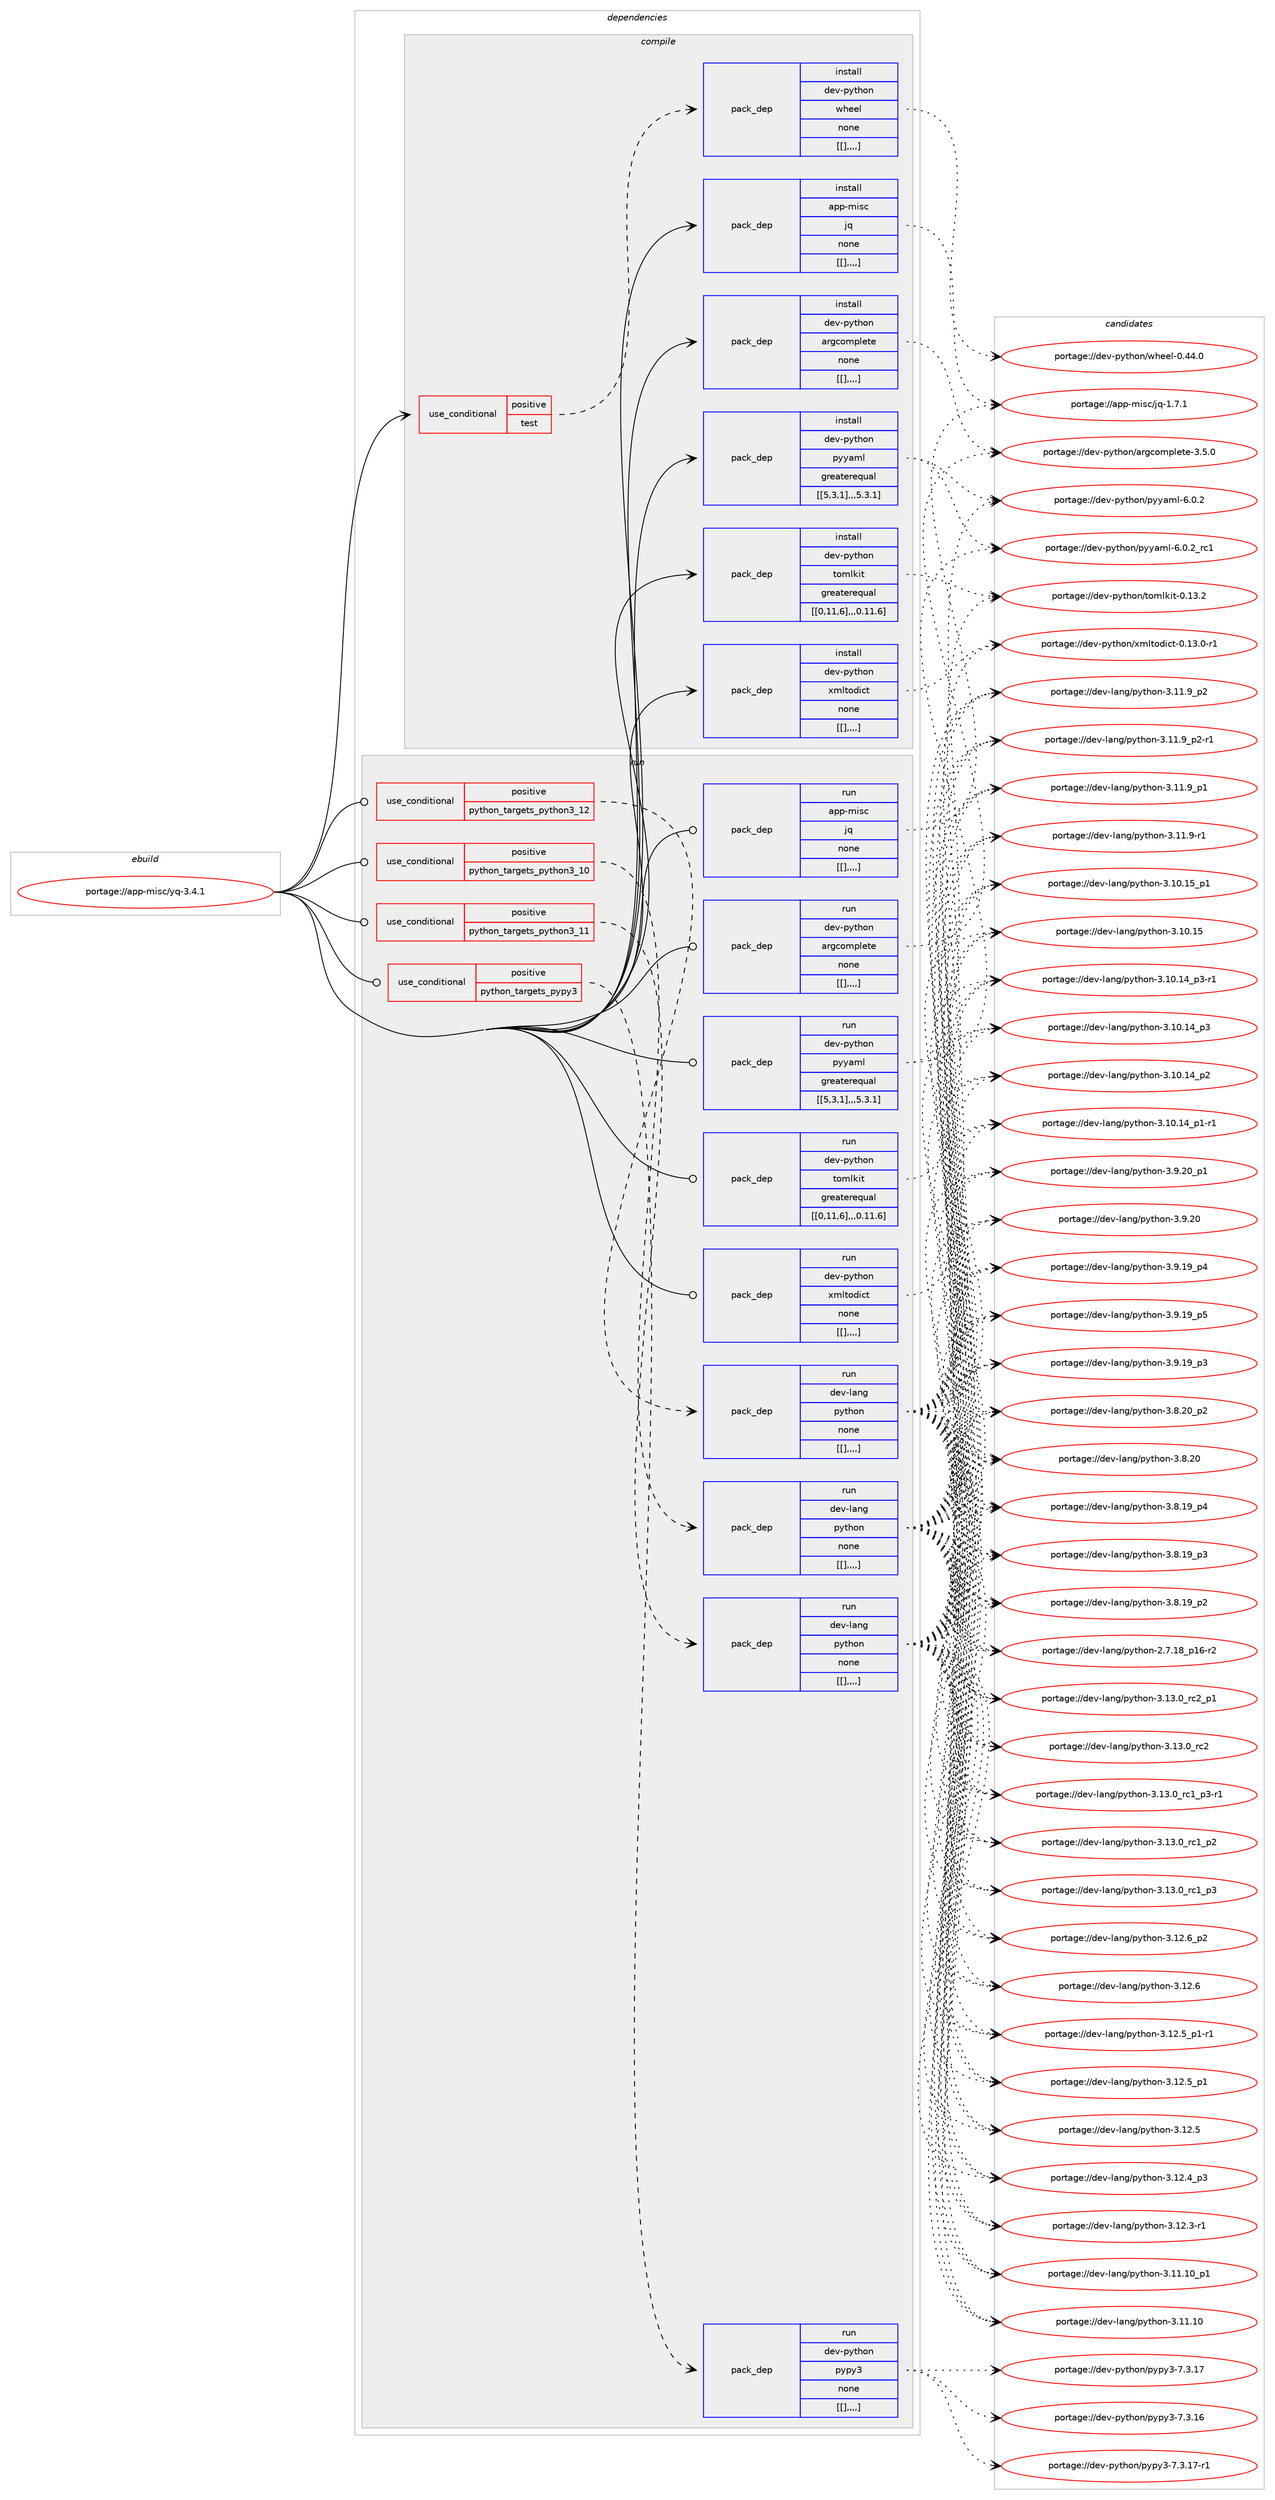 digraph prolog {

# *************
# Graph options
# *************

newrank=true;
concentrate=true;
compound=true;
graph [rankdir=LR,fontname=Helvetica,fontsize=10,ranksep=1.5];#, ranksep=2.5, nodesep=0.2];
edge  [arrowhead=vee];
node  [fontname=Helvetica,fontsize=10];

# **********
# The ebuild
# **********

subgraph cluster_leftcol {
color=gray;
label=<<i>ebuild</i>>;
id [label="portage://app-misc/yq-3.4.1", color=red, width=4, href="../app-misc/yq-3.4.1.svg"];
}

# ****************
# The dependencies
# ****************

subgraph cluster_midcol {
color=gray;
label=<<i>dependencies</i>>;
subgraph cluster_compile {
fillcolor="#eeeeee";
style=filled;
label=<<i>compile</i>>;
subgraph cond13280 {
dependency45332 [label=<<TABLE BORDER="0" CELLBORDER="1" CELLSPACING="0" CELLPADDING="4"><TR><TD ROWSPAN="3" CELLPADDING="10">use_conditional</TD></TR><TR><TD>positive</TD></TR><TR><TD>test</TD></TR></TABLE>>, shape=none, color=red];
subgraph pack31644 {
dependency45333 [label=<<TABLE BORDER="0" CELLBORDER="1" CELLSPACING="0" CELLPADDING="4" WIDTH="220"><TR><TD ROWSPAN="6" CELLPADDING="30">pack_dep</TD></TR><TR><TD WIDTH="110">install</TD></TR><TR><TD>dev-python</TD></TR><TR><TD>wheel</TD></TR><TR><TD>none</TD></TR><TR><TD>[[],,,,]</TD></TR></TABLE>>, shape=none, color=blue];
}
dependency45332:e -> dependency45333:w [weight=20,style="dashed",arrowhead="vee"];
}
id:e -> dependency45332:w [weight=20,style="solid",arrowhead="vee"];
subgraph pack31645 {
dependency45334 [label=<<TABLE BORDER="0" CELLBORDER="1" CELLSPACING="0" CELLPADDING="4" WIDTH="220"><TR><TD ROWSPAN="6" CELLPADDING="30">pack_dep</TD></TR><TR><TD WIDTH="110">install</TD></TR><TR><TD>app-misc</TD></TR><TR><TD>jq</TD></TR><TR><TD>none</TD></TR><TR><TD>[[],,,,]</TD></TR></TABLE>>, shape=none, color=blue];
}
id:e -> dependency45334:w [weight=20,style="solid",arrowhead="vee"];
subgraph pack31646 {
dependency45335 [label=<<TABLE BORDER="0" CELLBORDER="1" CELLSPACING="0" CELLPADDING="4" WIDTH="220"><TR><TD ROWSPAN="6" CELLPADDING="30">pack_dep</TD></TR><TR><TD WIDTH="110">install</TD></TR><TR><TD>dev-python</TD></TR><TR><TD>argcomplete</TD></TR><TR><TD>none</TD></TR><TR><TD>[[],,,,]</TD></TR></TABLE>>, shape=none, color=blue];
}
id:e -> dependency45335:w [weight=20,style="solid",arrowhead="vee"];
subgraph pack31647 {
dependency45336 [label=<<TABLE BORDER="0" CELLBORDER="1" CELLSPACING="0" CELLPADDING="4" WIDTH="220"><TR><TD ROWSPAN="6" CELLPADDING="30">pack_dep</TD></TR><TR><TD WIDTH="110">install</TD></TR><TR><TD>dev-python</TD></TR><TR><TD>pyyaml</TD></TR><TR><TD>greaterequal</TD></TR><TR><TD>[[5,3,1],,,5.3.1]</TD></TR></TABLE>>, shape=none, color=blue];
}
id:e -> dependency45336:w [weight=20,style="solid",arrowhead="vee"];
subgraph pack31648 {
dependency45337 [label=<<TABLE BORDER="0" CELLBORDER="1" CELLSPACING="0" CELLPADDING="4" WIDTH="220"><TR><TD ROWSPAN="6" CELLPADDING="30">pack_dep</TD></TR><TR><TD WIDTH="110">install</TD></TR><TR><TD>dev-python</TD></TR><TR><TD>tomlkit</TD></TR><TR><TD>greaterequal</TD></TR><TR><TD>[[0,11,6],,,0.11.6]</TD></TR></TABLE>>, shape=none, color=blue];
}
id:e -> dependency45337:w [weight=20,style="solid",arrowhead="vee"];
subgraph pack31649 {
dependency45338 [label=<<TABLE BORDER="0" CELLBORDER="1" CELLSPACING="0" CELLPADDING="4" WIDTH="220"><TR><TD ROWSPAN="6" CELLPADDING="30">pack_dep</TD></TR><TR><TD WIDTH="110">install</TD></TR><TR><TD>dev-python</TD></TR><TR><TD>xmltodict</TD></TR><TR><TD>none</TD></TR><TR><TD>[[],,,,]</TD></TR></TABLE>>, shape=none, color=blue];
}
id:e -> dependency45338:w [weight=20,style="solid",arrowhead="vee"];
}
subgraph cluster_compileandrun {
fillcolor="#eeeeee";
style=filled;
label=<<i>compile and run</i>>;
}
subgraph cluster_run {
fillcolor="#eeeeee";
style=filled;
label=<<i>run</i>>;
subgraph cond13281 {
dependency45339 [label=<<TABLE BORDER="0" CELLBORDER="1" CELLSPACING="0" CELLPADDING="4"><TR><TD ROWSPAN="3" CELLPADDING="10">use_conditional</TD></TR><TR><TD>positive</TD></TR><TR><TD>python_targets_pypy3</TD></TR></TABLE>>, shape=none, color=red];
subgraph pack31650 {
dependency45340 [label=<<TABLE BORDER="0" CELLBORDER="1" CELLSPACING="0" CELLPADDING="4" WIDTH="220"><TR><TD ROWSPAN="6" CELLPADDING="30">pack_dep</TD></TR><TR><TD WIDTH="110">run</TD></TR><TR><TD>dev-python</TD></TR><TR><TD>pypy3</TD></TR><TR><TD>none</TD></TR><TR><TD>[[],,,,]</TD></TR></TABLE>>, shape=none, color=blue];
}
dependency45339:e -> dependency45340:w [weight=20,style="dashed",arrowhead="vee"];
}
id:e -> dependency45339:w [weight=20,style="solid",arrowhead="odot"];
subgraph cond13282 {
dependency45341 [label=<<TABLE BORDER="0" CELLBORDER="1" CELLSPACING="0" CELLPADDING="4"><TR><TD ROWSPAN="3" CELLPADDING="10">use_conditional</TD></TR><TR><TD>positive</TD></TR><TR><TD>python_targets_python3_10</TD></TR></TABLE>>, shape=none, color=red];
subgraph pack31651 {
dependency45342 [label=<<TABLE BORDER="0" CELLBORDER="1" CELLSPACING="0" CELLPADDING="4" WIDTH="220"><TR><TD ROWSPAN="6" CELLPADDING="30">pack_dep</TD></TR><TR><TD WIDTH="110">run</TD></TR><TR><TD>dev-lang</TD></TR><TR><TD>python</TD></TR><TR><TD>none</TD></TR><TR><TD>[[],,,,]</TD></TR></TABLE>>, shape=none, color=blue];
}
dependency45341:e -> dependency45342:w [weight=20,style="dashed",arrowhead="vee"];
}
id:e -> dependency45341:w [weight=20,style="solid",arrowhead="odot"];
subgraph cond13283 {
dependency45343 [label=<<TABLE BORDER="0" CELLBORDER="1" CELLSPACING="0" CELLPADDING="4"><TR><TD ROWSPAN="3" CELLPADDING="10">use_conditional</TD></TR><TR><TD>positive</TD></TR><TR><TD>python_targets_python3_11</TD></TR></TABLE>>, shape=none, color=red];
subgraph pack31652 {
dependency45344 [label=<<TABLE BORDER="0" CELLBORDER="1" CELLSPACING="0" CELLPADDING="4" WIDTH="220"><TR><TD ROWSPAN="6" CELLPADDING="30">pack_dep</TD></TR><TR><TD WIDTH="110">run</TD></TR><TR><TD>dev-lang</TD></TR><TR><TD>python</TD></TR><TR><TD>none</TD></TR><TR><TD>[[],,,,]</TD></TR></TABLE>>, shape=none, color=blue];
}
dependency45343:e -> dependency45344:w [weight=20,style="dashed",arrowhead="vee"];
}
id:e -> dependency45343:w [weight=20,style="solid",arrowhead="odot"];
subgraph cond13284 {
dependency45345 [label=<<TABLE BORDER="0" CELLBORDER="1" CELLSPACING="0" CELLPADDING="4"><TR><TD ROWSPAN="3" CELLPADDING="10">use_conditional</TD></TR><TR><TD>positive</TD></TR><TR><TD>python_targets_python3_12</TD></TR></TABLE>>, shape=none, color=red];
subgraph pack31653 {
dependency45346 [label=<<TABLE BORDER="0" CELLBORDER="1" CELLSPACING="0" CELLPADDING="4" WIDTH="220"><TR><TD ROWSPAN="6" CELLPADDING="30">pack_dep</TD></TR><TR><TD WIDTH="110">run</TD></TR><TR><TD>dev-lang</TD></TR><TR><TD>python</TD></TR><TR><TD>none</TD></TR><TR><TD>[[],,,,]</TD></TR></TABLE>>, shape=none, color=blue];
}
dependency45345:e -> dependency45346:w [weight=20,style="dashed",arrowhead="vee"];
}
id:e -> dependency45345:w [weight=20,style="solid",arrowhead="odot"];
subgraph pack31654 {
dependency45347 [label=<<TABLE BORDER="0" CELLBORDER="1" CELLSPACING="0" CELLPADDING="4" WIDTH="220"><TR><TD ROWSPAN="6" CELLPADDING="30">pack_dep</TD></TR><TR><TD WIDTH="110">run</TD></TR><TR><TD>app-misc</TD></TR><TR><TD>jq</TD></TR><TR><TD>none</TD></TR><TR><TD>[[],,,,]</TD></TR></TABLE>>, shape=none, color=blue];
}
id:e -> dependency45347:w [weight=20,style="solid",arrowhead="odot"];
subgraph pack31655 {
dependency45348 [label=<<TABLE BORDER="0" CELLBORDER="1" CELLSPACING="0" CELLPADDING="4" WIDTH="220"><TR><TD ROWSPAN="6" CELLPADDING="30">pack_dep</TD></TR><TR><TD WIDTH="110">run</TD></TR><TR><TD>dev-python</TD></TR><TR><TD>argcomplete</TD></TR><TR><TD>none</TD></TR><TR><TD>[[],,,,]</TD></TR></TABLE>>, shape=none, color=blue];
}
id:e -> dependency45348:w [weight=20,style="solid",arrowhead="odot"];
subgraph pack31656 {
dependency45349 [label=<<TABLE BORDER="0" CELLBORDER="1" CELLSPACING="0" CELLPADDING="4" WIDTH="220"><TR><TD ROWSPAN="6" CELLPADDING="30">pack_dep</TD></TR><TR><TD WIDTH="110">run</TD></TR><TR><TD>dev-python</TD></TR><TR><TD>pyyaml</TD></TR><TR><TD>greaterequal</TD></TR><TR><TD>[[5,3,1],,,5.3.1]</TD></TR></TABLE>>, shape=none, color=blue];
}
id:e -> dependency45349:w [weight=20,style="solid",arrowhead="odot"];
subgraph pack31657 {
dependency45350 [label=<<TABLE BORDER="0" CELLBORDER="1" CELLSPACING="0" CELLPADDING="4" WIDTH="220"><TR><TD ROWSPAN="6" CELLPADDING="30">pack_dep</TD></TR><TR><TD WIDTH="110">run</TD></TR><TR><TD>dev-python</TD></TR><TR><TD>tomlkit</TD></TR><TR><TD>greaterequal</TD></TR><TR><TD>[[0,11,6],,,0.11.6]</TD></TR></TABLE>>, shape=none, color=blue];
}
id:e -> dependency45350:w [weight=20,style="solid",arrowhead="odot"];
subgraph pack31658 {
dependency45351 [label=<<TABLE BORDER="0" CELLBORDER="1" CELLSPACING="0" CELLPADDING="4" WIDTH="220"><TR><TD ROWSPAN="6" CELLPADDING="30">pack_dep</TD></TR><TR><TD WIDTH="110">run</TD></TR><TR><TD>dev-python</TD></TR><TR><TD>xmltodict</TD></TR><TR><TD>none</TD></TR><TR><TD>[[],,,,]</TD></TR></TABLE>>, shape=none, color=blue];
}
id:e -> dependency45351:w [weight=20,style="solid",arrowhead="odot"];
}
}

# **************
# The candidates
# **************

subgraph cluster_choices {
rank=same;
color=gray;
label=<<i>candidates</i>>;

subgraph choice31644 {
color=black;
nodesep=1;
choice100101118451121211161041111104711910410110110845484652524648 [label="portage://dev-python/wheel-0.44.0", color=red, width=4,href="../dev-python/wheel-0.44.0.svg"];
dependency45333:e -> choice100101118451121211161041111104711910410110110845484652524648:w [style=dotted,weight="100"];
}
subgraph choice31645 {
color=black;
nodesep=1;
choice97112112451091051159947106113454946554649 [label="portage://app-misc/jq-1.7.1", color=red, width=4,href="../app-misc/jq-1.7.1.svg"];
dependency45334:e -> choice97112112451091051159947106113454946554649:w [style=dotted,weight="100"];
}
subgraph choice31646 {
color=black;
nodesep=1;
choice10010111845112121116104111110479711410399111109112108101116101455146534648 [label="portage://dev-python/argcomplete-3.5.0", color=red, width=4,href="../dev-python/argcomplete-3.5.0.svg"];
dependency45335:e -> choice10010111845112121116104111110479711410399111109112108101116101455146534648:w [style=dotted,weight="100"];
}
subgraph choice31647 {
color=black;
nodesep=1;
choice100101118451121211161041111104711212112197109108455446484650951149949 [label="portage://dev-python/pyyaml-6.0.2_rc1", color=red, width=4,href="../dev-python/pyyaml-6.0.2_rc1.svg"];
choice100101118451121211161041111104711212112197109108455446484650 [label="portage://dev-python/pyyaml-6.0.2", color=red, width=4,href="../dev-python/pyyaml-6.0.2.svg"];
dependency45336:e -> choice100101118451121211161041111104711212112197109108455446484650951149949:w [style=dotted,weight="100"];
dependency45336:e -> choice100101118451121211161041111104711212112197109108455446484650:w [style=dotted,weight="100"];
}
subgraph choice31648 {
color=black;
nodesep=1;
choice100101118451121211161041111104711611110910810710511645484649514650 [label="portage://dev-python/tomlkit-0.13.2", color=red, width=4,href="../dev-python/tomlkit-0.13.2.svg"];
dependency45337:e -> choice100101118451121211161041111104711611110910810710511645484649514650:w [style=dotted,weight="100"];
}
subgraph choice31649 {
color=black;
nodesep=1;
choice100101118451121211161041111104712010910811611110010599116454846495146484511449 [label="portage://dev-python/xmltodict-0.13.0-r1", color=red, width=4,href="../dev-python/xmltodict-0.13.0-r1.svg"];
dependency45338:e -> choice100101118451121211161041111104712010910811611110010599116454846495146484511449:w [style=dotted,weight="100"];
}
subgraph choice31650 {
color=black;
nodesep=1;
choice100101118451121211161041111104711212111212151455546514649554511449 [label="portage://dev-python/pypy3-7.3.17-r1", color=red, width=4,href="../dev-python/pypy3-7.3.17-r1.svg"];
choice10010111845112121116104111110471121211121215145554651464955 [label="portage://dev-python/pypy3-7.3.17", color=red, width=4,href="../dev-python/pypy3-7.3.17.svg"];
choice10010111845112121116104111110471121211121215145554651464954 [label="portage://dev-python/pypy3-7.3.16", color=red, width=4,href="../dev-python/pypy3-7.3.16.svg"];
dependency45340:e -> choice100101118451121211161041111104711212111212151455546514649554511449:w [style=dotted,weight="100"];
dependency45340:e -> choice10010111845112121116104111110471121211121215145554651464955:w [style=dotted,weight="100"];
dependency45340:e -> choice10010111845112121116104111110471121211121215145554651464954:w [style=dotted,weight="100"];
}
subgraph choice31651 {
color=black;
nodesep=1;
choice100101118451089711010347112121116104111110455146495146489511499509511249 [label="portage://dev-lang/python-3.13.0_rc2_p1", color=red, width=4,href="../dev-lang/python-3.13.0_rc2_p1.svg"];
choice10010111845108971101034711212111610411111045514649514648951149950 [label="portage://dev-lang/python-3.13.0_rc2", color=red, width=4,href="../dev-lang/python-3.13.0_rc2.svg"];
choice1001011184510897110103471121211161041111104551464951464895114994995112514511449 [label="portage://dev-lang/python-3.13.0_rc1_p3-r1", color=red, width=4,href="../dev-lang/python-3.13.0_rc1_p3-r1.svg"];
choice100101118451089711010347112121116104111110455146495146489511499499511251 [label="portage://dev-lang/python-3.13.0_rc1_p3", color=red, width=4,href="../dev-lang/python-3.13.0_rc1_p3.svg"];
choice100101118451089711010347112121116104111110455146495146489511499499511250 [label="portage://dev-lang/python-3.13.0_rc1_p2", color=red, width=4,href="../dev-lang/python-3.13.0_rc1_p2.svg"];
choice100101118451089711010347112121116104111110455146495046549511250 [label="portage://dev-lang/python-3.12.6_p2", color=red, width=4,href="../dev-lang/python-3.12.6_p2.svg"];
choice10010111845108971101034711212111610411111045514649504654 [label="portage://dev-lang/python-3.12.6", color=red, width=4,href="../dev-lang/python-3.12.6.svg"];
choice1001011184510897110103471121211161041111104551464950465395112494511449 [label="portage://dev-lang/python-3.12.5_p1-r1", color=red, width=4,href="../dev-lang/python-3.12.5_p1-r1.svg"];
choice100101118451089711010347112121116104111110455146495046539511249 [label="portage://dev-lang/python-3.12.5_p1", color=red, width=4,href="../dev-lang/python-3.12.5_p1.svg"];
choice10010111845108971101034711212111610411111045514649504653 [label="portage://dev-lang/python-3.12.5", color=red, width=4,href="../dev-lang/python-3.12.5.svg"];
choice100101118451089711010347112121116104111110455146495046529511251 [label="portage://dev-lang/python-3.12.4_p3", color=red, width=4,href="../dev-lang/python-3.12.4_p3.svg"];
choice100101118451089711010347112121116104111110455146495046514511449 [label="portage://dev-lang/python-3.12.3-r1", color=red, width=4,href="../dev-lang/python-3.12.3-r1.svg"];
choice10010111845108971101034711212111610411111045514649494649489511249 [label="portage://dev-lang/python-3.11.10_p1", color=red, width=4,href="../dev-lang/python-3.11.10_p1.svg"];
choice1001011184510897110103471121211161041111104551464949464948 [label="portage://dev-lang/python-3.11.10", color=red, width=4,href="../dev-lang/python-3.11.10.svg"];
choice1001011184510897110103471121211161041111104551464949465795112504511449 [label="portage://dev-lang/python-3.11.9_p2-r1", color=red, width=4,href="../dev-lang/python-3.11.9_p2-r1.svg"];
choice100101118451089711010347112121116104111110455146494946579511250 [label="portage://dev-lang/python-3.11.9_p2", color=red, width=4,href="../dev-lang/python-3.11.9_p2.svg"];
choice100101118451089711010347112121116104111110455146494946579511249 [label="portage://dev-lang/python-3.11.9_p1", color=red, width=4,href="../dev-lang/python-3.11.9_p1.svg"];
choice100101118451089711010347112121116104111110455146494946574511449 [label="portage://dev-lang/python-3.11.9-r1", color=red, width=4,href="../dev-lang/python-3.11.9-r1.svg"];
choice10010111845108971101034711212111610411111045514649484649539511249 [label="portage://dev-lang/python-3.10.15_p1", color=red, width=4,href="../dev-lang/python-3.10.15_p1.svg"];
choice1001011184510897110103471121211161041111104551464948464953 [label="portage://dev-lang/python-3.10.15", color=red, width=4,href="../dev-lang/python-3.10.15.svg"];
choice100101118451089711010347112121116104111110455146494846495295112514511449 [label="portage://dev-lang/python-3.10.14_p3-r1", color=red, width=4,href="../dev-lang/python-3.10.14_p3-r1.svg"];
choice10010111845108971101034711212111610411111045514649484649529511251 [label="portage://dev-lang/python-3.10.14_p3", color=red, width=4,href="../dev-lang/python-3.10.14_p3.svg"];
choice10010111845108971101034711212111610411111045514649484649529511250 [label="portage://dev-lang/python-3.10.14_p2", color=red, width=4,href="../dev-lang/python-3.10.14_p2.svg"];
choice100101118451089711010347112121116104111110455146494846495295112494511449 [label="portage://dev-lang/python-3.10.14_p1-r1", color=red, width=4,href="../dev-lang/python-3.10.14_p1-r1.svg"];
choice100101118451089711010347112121116104111110455146574650489511249 [label="portage://dev-lang/python-3.9.20_p1", color=red, width=4,href="../dev-lang/python-3.9.20_p1.svg"];
choice10010111845108971101034711212111610411111045514657465048 [label="portage://dev-lang/python-3.9.20", color=red, width=4,href="../dev-lang/python-3.9.20.svg"];
choice100101118451089711010347112121116104111110455146574649579511253 [label="portage://dev-lang/python-3.9.19_p5", color=red, width=4,href="../dev-lang/python-3.9.19_p5.svg"];
choice100101118451089711010347112121116104111110455146574649579511252 [label="portage://dev-lang/python-3.9.19_p4", color=red, width=4,href="../dev-lang/python-3.9.19_p4.svg"];
choice100101118451089711010347112121116104111110455146574649579511251 [label="portage://dev-lang/python-3.9.19_p3", color=red, width=4,href="../dev-lang/python-3.9.19_p3.svg"];
choice100101118451089711010347112121116104111110455146564650489511250 [label="portage://dev-lang/python-3.8.20_p2", color=red, width=4,href="../dev-lang/python-3.8.20_p2.svg"];
choice10010111845108971101034711212111610411111045514656465048 [label="portage://dev-lang/python-3.8.20", color=red, width=4,href="../dev-lang/python-3.8.20.svg"];
choice100101118451089711010347112121116104111110455146564649579511252 [label="portage://dev-lang/python-3.8.19_p4", color=red, width=4,href="../dev-lang/python-3.8.19_p4.svg"];
choice100101118451089711010347112121116104111110455146564649579511251 [label="portage://dev-lang/python-3.8.19_p3", color=red, width=4,href="../dev-lang/python-3.8.19_p3.svg"];
choice100101118451089711010347112121116104111110455146564649579511250 [label="portage://dev-lang/python-3.8.19_p2", color=red, width=4,href="../dev-lang/python-3.8.19_p2.svg"];
choice100101118451089711010347112121116104111110455046554649569511249544511450 [label="portage://dev-lang/python-2.7.18_p16-r2", color=red, width=4,href="../dev-lang/python-2.7.18_p16-r2.svg"];
dependency45342:e -> choice100101118451089711010347112121116104111110455146495146489511499509511249:w [style=dotted,weight="100"];
dependency45342:e -> choice10010111845108971101034711212111610411111045514649514648951149950:w [style=dotted,weight="100"];
dependency45342:e -> choice1001011184510897110103471121211161041111104551464951464895114994995112514511449:w [style=dotted,weight="100"];
dependency45342:e -> choice100101118451089711010347112121116104111110455146495146489511499499511251:w [style=dotted,weight="100"];
dependency45342:e -> choice100101118451089711010347112121116104111110455146495146489511499499511250:w [style=dotted,weight="100"];
dependency45342:e -> choice100101118451089711010347112121116104111110455146495046549511250:w [style=dotted,weight="100"];
dependency45342:e -> choice10010111845108971101034711212111610411111045514649504654:w [style=dotted,weight="100"];
dependency45342:e -> choice1001011184510897110103471121211161041111104551464950465395112494511449:w [style=dotted,weight="100"];
dependency45342:e -> choice100101118451089711010347112121116104111110455146495046539511249:w [style=dotted,weight="100"];
dependency45342:e -> choice10010111845108971101034711212111610411111045514649504653:w [style=dotted,weight="100"];
dependency45342:e -> choice100101118451089711010347112121116104111110455146495046529511251:w [style=dotted,weight="100"];
dependency45342:e -> choice100101118451089711010347112121116104111110455146495046514511449:w [style=dotted,weight="100"];
dependency45342:e -> choice10010111845108971101034711212111610411111045514649494649489511249:w [style=dotted,weight="100"];
dependency45342:e -> choice1001011184510897110103471121211161041111104551464949464948:w [style=dotted,weight="100"];
dependency45342:e -> choice1001011184510897110103471121211161041111104551464949465795112504511449:w [style=dotted,weight="100"];
dependency45342:e -> choice100101118451089711010347112121116104111110455146494946579511250:w [style=dotted,weight="100"];
dependency45342:e -> choice100101118451089711010347112121116104111110455146494946579511249:w [style=dotted,weight="100"];
dependency45342:e -> choice100101118451089711010347112121116104111110455146494946574511449:w [style=dotted,weight="100"];
dependency45342:e -> choice10010111845108971101034711212111610411111045514649484649539511249:w [style=dotted,weight="100"];
dependency45342:e -> choice1001011184510897110103471121211161041111104551464948464953:w [style=dotted,weight="100"];
dependency45342:e -> choice100101118451089711010347112121116104111110455146494846495295112514511449:w [style=dotted,weight="100"];
dependency45342:e -> choice10010111845108971101034711212111610411111045514649484649529511251:w [style=dotted,weight="100"];
dependency45342:e -> choice10010111845108971101034711212111610411111045514649484649529511250:w [style=dotted,weight="100"];
dependency45342:e -> choice100101118451089711010347112121116104111110455146494846495295112494511449:w [style=dotted,weight="100"];
dependency45342:e -> choice100101118451089711010347112121116104111110455146574650489511249:w [style=dotted,weight="100"];
dependency45342:e -> choice10010111845108971101034711212111610411111045514657465048:w [style=dotted,weight="100"];
dependency45342:e -> choice100101118451089711010347112121116104111110455146574649579511253:w [style=dotted,weight="100"];
dependency45342:e -> choice100101118451089711010347112121116104111110455146574649579511252:w [style=dotted,weight="100"];
dependency45342:e -> choice100101118451089711010347112121116104111110455146574649579511251:w [style=dotted,weight="100"];
dependency45342:e -> choice100101118451089711010347112121116104111110455146564650489511250:w [style=dotted,weight="100"];
dependency45342:e -> choice10010111845108971101034711212111610411111045514656465048:w [style=dotted,weight="100"];
dependency45342:e -> choice100101118451089711010347112121116104111110455146564649579511252:w [style=dotted,weight="100"];
dependency45342:e -> choice100101118451089711010347112121116104111110455146564649579511251:w [style=dotted,weight="100"];
dependency45342:e -> choice100101118451089711010347112121116104111110455146564649579511250:w [style=dotted,weight="100"];
dependency45342:e -> choice100101118451089711010347112121116104111110455046554649569511249544511450:w [style=dotted,weight="100"];
}
subgraph choice31652 {
color=black;
nodesep=1;
choice100101118451089711010347112121116104111110455146495146489511499509511249 [label="portage://dev-lang/python-3.13.0_rc2_p1", color=red, width=4,href="../dev-lang/python-3.13.0_rc2_p1.svg"];
choice10010111845108971101034711212111610411111045514649514648951149950 [label="portage://dev-lang/python-3.13.0_rc2", color=red, width=4,href="../dev-lang/python-3.13.0_rc2.svg"];
choice1001011184510897110103471121211161041111104551464951464895114994995112514511449 [label="portage://dev-lang/python-3.13.0_rc1_p3-r1", color=red, width=4,href="../dev-lang/python-3.13.0_rc1_p3-r1.svg"];
choice100101118451089711010347112121116104111110455146495146489511499499511251 [label="portage://dev-lang/python-3.13.0_rc1_p3", color=red, width=4,href="../dev-lang/python-3.13.0_rc1_p3.svg"];
choice100101118451089711010347112121116104111110455146495146489511499499511250 [label="portage://dev-lang/python-3.13.0_rc1_p2", color=red, width=4,href="../dev-lang/python-3.13.0_rc1_p2.svg"];
choice100101118451089711010347112121116104111110455146495046549511250 [label="portage://dev-lang/python-3.12.6_p2", color=red, width=4,href="../dev-lang/python-3.12.6_p2.svg"];
choice10010111845108971101034711212111610411111045514649504654 [label="portage://dev-lang/python-3.12.6", color=red, width=4,href="../dev-lang/python-3.12.6.svg"];
choice1001011184510897110103471121211161041111104551464950465395112494511449 [label="portage://dev-lang/python-3.12.5_p1-r1", color=red, width=4,href="../dev-lang/python-3.12.5_p1-r1.svg"];
choice100101118451089711010347112121116104111110455146495046539511249 [label="portage://dev-lang/python-3.12.5_p1", color=red, width=4,href="../dev-lang/python-3.12.5_p1.svg"];
choice10010111845108971101034711212111610411111045514649504653 [label="portage://dev-lang/python-3.12.5", color=red, width=4,href="../dev-lang/python-3.12.5.svg"];
choice100101118451089711010347112121116104111110455146495046529511251 [label="portage://dev-lang/python-3.12.4_p3", color=red, width=4,href="../dev-lang/python-3.12.4_p3.svg"];
choice100101118451089711010347112121116104111110455146495046514511449 [label="portage://dev-lang/python-3.12.3-r1", color=red, width=4,href="../dev-lang/python-3.12.3-r1.svg"];
choice10010111845108971101034711212111610411111045514649494649489511249 [label="portage://dev-lang/python-3.11.10_p1", color=red, width=4,href="../dev-lang/python-3.11.10_p1.svg"];
choice1001011184510897110103471121211161041111104551464949464948 [label="portage://dev-lang/python-3.11.10", color=red, width=4,href="../dev-lang/python-3.11.10.svg"];
choice1001011184510897110103471121211161041111104551464949465795112504511449 [label="portage://dev-lang/python-3.11.9_p2-r1", color=red, width=4,href="../dev-lang/python-3.11.9_p2-r1.svg"];
choice100101118451089711010347112121116104111110455146494946579511250 [label="portage://dev-lang/python-3.11.9_p2", color=red, width=4,href="../dev-lang/python-3.11.9_p2.svg"];
choice100101118451089711010347112121116104111110455146494946579511249 [label="portage://dev-lang/python-3.11.9_p1", color=red, width=4,href="../dev-lang/python-3.11.9_p1.svg"];
choice100101118451089711010347112121116104111110455146494946574511449 [label="portage://dev-lang/python-3.11.9-r1", color=red, width=4,href="../dev-lang/python-3.11.9-r1.svg"];
choice10010111845108971101034711212111610411111045514649484649539511249 [label="portage://dev-lang/python-3.10.15_p1", color=red, width=4,href="../dev-lang/python-3.10.15_p1.svg"];
choice1001011184510897110103471121211161041111104551464948464953 [label="portage://dev-lang/python-3.10.15", color=red, width=4,href="../dev-lang/python-3.10.15.svg"];
choice100101118451089711010347112121116104111110455146494846495295112514511449 [label="portage://dev-lang/python-3.10.14_p3-r1", color=red, width=4,href="../dev-lang/python-3.10.14_p3-r1.svg"];
choice10010111845108971101034711212111610411111045514649484649529511251 [label="portage://dev-lang/python-3.10.14_p3", color=red, width=4,href="../dev-lang/python-3.10.14_p3.svg"];
choice10010111845108971101034711212111610411111045514649484649529511250 [label="portage://dev-lang/python-3.10.14_p2", color=red, width=4,href="../dev-lang/python-3.10.14_p2.svg"];
choice100101118451089711010347112121116104111110455146494846495295112494511449 [label="portage://dev-lang/python-3.10.14_p1-r1", color=red, width=4,href="../dev-lang/python-3.10.14_p1-r1.svg"];
choice100101118451089711010347112121116104111110455146574650489511249 [label="portage://dev-lang/python-3.9.20_p1", color=red, width=4,href="../dev-lang/python-3.9.20_p1.svg"];
choice10010111845108971101034711212111610411111045514657465048 [label="portage://dev-lang/python-3.9.20", color=red, width=4,href="../dev-lang/python-3.9.20.svg"];
choice100101118451089711010347112121116104111110455146574649579511253 [label="portage://dev-lang/python-3.9.19_p5", color=red, width=4,href="../dev-lang/python-3.9.19_p5.svg"];
choice100101118451089711010347112121116104111110455146574649579511252 [label="portage://dev-lang/python-3.9.19_p4", color=red, width=4,href="../dev-lang/python-3.9.19_p4.svg"];
choice100101118451089711010347112121116104111110455146574649579511251 [label="portage://dev-lang/python-3.9.19_p3", color=red, width=4,href="../dev-lang/python-3.9.19_p3.svg"];
choice100101118451089711010347112121116104111110455146564650489511250 [label="portage://dev-lang/python-3.8.20_p2", color=red, width=4,href="../dev-lang/python-3.8.20_p2.svg"];
choice10010111845108971101034711212111610411111045514656465048 [label="portage://dev-lang/python-3.8.20", color=red, width=4,href="../dev-lang/python-3.8.20.svg"];
choice100101118451089711010347112121116104111110455146564649579511252 [label="portage://dev-lang/python-3.8.19_p4", color=red, width=4,href="../dev-lang/python-3.8.19_p4.svg"];
choice100101118451089711010347112121116104111110455146564649579511251 [label="portage://dev-lang/python-3.8.19_p3", color=red, width=4,href="../dev-lang/python-3.8.19_p3.svg"];
choice100101118451089711010347112121116104111110455146564649579511250 [label="portage://dev-lang/python-3.8.19_p2", color=red, width=4,href="../dev-lang/python-3.8.19_p2.svg"];
choice100101118451089711010347112121116104111110455046554649569511249544511450 [label="portage://dev-lang/python-2.7.18_p16-r2", color=red, width=4,href="../dev-lang/python-2.7.18_p16-r2.svg"];
dependency45344:e -> choice100101118451089711010347112121116104111110455146495146489511499509511249:w [style=dotted,weight="100"];
dependency45344:e -> choice10010111845108971101034711212111610411111045514649514648951149950:w [style=dotted,weight="100"];
dependency45344:e -> choice1001011184510897110103471121211161041111104551464951464895114994995112514511449:w [style=dotted,weight="100"];
dependency45344:e -> choice100101118451089711010347112121116104111110455146495146489511499499511251:w [style=dotted,weight="100"];
dependency45344:e -> choice100101118451089711010347112121116104111110455146495146489511499499511250:w [style=dotted,weight="100"];
dependency45344:e -> choice100101118451089711010347112121116104111110455146495046549511250:w [style=dotted,weight="100"];
dependency45344:e -> choice10010111845108971101034711212111610411111045514649504654:w [style=dotted,weight="100"];
dependency45344:e -> choice1001011184510897110103471121211161041111104551464950465395112494511449:w [style=dotted,weight="100"];
dependency45344:e -> choice100101118451089711010347112121116104111110455146495046539511249:w [style=dotted,weight="100"];
dependency45344:e -> choice10010111845108971101034711212111610411111045514649504653:w [style=dotted,weight="100"];
dependency45344:e -> choice100101118451089711010347112121116104111110455146495046529511251:w [style=dotted,weight="100"];
dependency45344:e -> choice100101118451089711010347112121116104111110455146495046514511449:w [style=dotted,weight="100"];
dependency45344:e -> choice10010111845108971101034711212111610411111045514649494649489511249:w [style=dotted,weight="100"];
dependency45344:e -> choice1001011184510897110103471121211161041111104551464949464948:w [style=dotted,weight="100"];
dependency45344:e -> choice1001011184510897110103471121211161041111104551464949465795112504511449:w [style=dotted,weight="100"];
dependency45344:e -> choice100101118451089711010347112121116104111110455146494946579511250:w [style=dotted,weight="100"];
dependency45344:e -> choice100101118451089711010347112121116104111110455146494946579511249:w [style=dotted,weight="100"];
dependency45344:e -> choice100101118451089711010347112121116104111110455146494946574511449:w [style=dotted,weight="100"];
dependency45344:e -> choice10010111845108971101034711212111610411111045514649484649539511249:w [style=dotted,weight="100"];
dependency45344:e -> choice1001011184510897110103471121211161041111104551464948464953:w [style=dotted,weight="100"];
dependency45344:e -> choice100101118451089711010347112121116104111110455146494846495295112514511449:w [style=dotted,weight="100"];
dependency45344:e -> choice10010111845108971101034711212111610411111045514649484649529511251:w [style=dotted,weight="100"];
dependency45344:e -> choice10010111845108971101034711212111610411111045514649484649529511250:w [style=dotted,weight="100"];
dependency45344:e -> choice100101118451089711010347112121116104111110455146494846495295112494511449:w [style=dotted,weight="100"];
dependency45344:e -> choice100101118451089711010347112121116104111110455146574650489511249:w [style=dotted,weight="100"];
dependency45344:e -> choice10010111845108971101034711212111610411111045514657465048:w [style=dotted,weight="100"];
dependency45344:e -> choice100101118451089711010347112121116104111110455146574649579511253:w [style=dotted,weight="100"];
dependency45344:e -> choice100101118451089711010347112121116104111110455146574649579511252:w [style=dotted,weight="100"];
dependency45344:e -> choice100101118451089711010347112121116104111110455146574649579511251:w [style=dotted,weight="100"];
dependency45344:e -> choice100101118451089711010347112121116104111110455146564650489511250:w [style=dotted,weight="100"];
dependency45344:e -> choice10010111845108971101034711212111610411111045514656465048:w [style=dotted,weight="100"];
dependency45344:e -> choice100101118451089711010347112121116104111110455146564649579511252:w [style=dotted,weight="100"];
dependency45344:e -> choice100101118451089711010347112121116104111110455146564649579511251:w [style=dotted,weight="100"];
dependency45344:e -> choice100101118451089711010347112121116104111110455146564649579511250:w [style=dotted,weight="100"];
dependency45344:e -> choice100101118451089711010347112121116104111110455046554649569511249544511450:w [style=dotted,weight="100"];
}
subgraph choice31653 {
color=black;
nodesep=1;
choice100101118451089711010347112121116104111110455146495146489511499509511249 [label="portage://dev-lang/python-3.13.0_rc2_p1", color=red, width=4,href="../dev-lang/python-3.13.0_rc2_p1.svg"];
choice10010111845108971101034711212111610411111045514649514648951149950 [label="portage://dev-lang/python-3.13.0_rc2", color=red, width=4,href="../dev-lang/python-3.13.0_rc2.svg"];
choice1001011184510897110103471121211161041111104551464951464895114994995112514511449 [label="portage://dev-lang/python-3.13.0_rc1_p3-r1", color=red, width=4,href="../dev-lang/python-3.13.0_rc1_p3-r1.svg"];
choice100101118451089711010347112121116104111110455146495146489511499499511251 [label="portage://dev-lang/python-3.13.0_rc1_p3", color=red, width=4,href="../dev-lang/python-3.13.0_rc1_p3.svg"];
choice100101118451089711010347112121116104111110455146495146489511499499511250 [label="portage://dev-lang/python-3.13.0_rc1_p2", color=red, width=4,href="../dev-lang/python-3.13.0_rc1_p2.svg"];
choice100101118451089711010347112121116104111110455146495046549511250 [label="portage://dev-lang/python-3.12.6_p2", color=red, width=4,href="../dev-lang/python-3.12.6_p2.svg"];
choice10010111845108971101034711212111610411111045514649504654 [label="portage://dev-lang/python-3.12.6", color=red, width=4,href="../dev-lang/python-3.12.6.svg"];
choice1001011184510897110103471121211161041111104551464950465395112494511449 [label="portage://dev-lang/python-3.12.5_p1-r1", color=red, width=4,href="../dev-lang/python-3.12.5_p1-r1.svg"];
choice100101118451089711010347112121116104111110455146495046539511249 [label="portage://dev-lang/python-3.12.5_p1", color=red, width=4,href="../dev-lang/python-3.12.5_p1.svg"];
choice10010111845108971101034711212111610411111045514649504653 [label="portage://dev-lang/python-3.12.5", color=red, width=4,href="../dev-lang/python-3.12.5.svg"];
choice100101118451089711010347112121116104111110455146495046529511251 [label="portage://dev-lang/python-3.12.4_p3", color=red, width=4,href="../dev-lang/python-3.12.4_p3.svg"];
choice100101118451089711010347112121116104111110455146495046514511449 [label="portage://dev-lang/python-3.12.3-r1", color=red, width=4,href="../dev-lang/python-3.12.3-r1.svg"];
choice10010111845108971101034711212111610411111045514649494649489511249 [label="portage://dev-lang/python-3.11.10_p1", color=red, width=4,href="../dev-lang/python-3.11.10_p1.svg"];
choice1001011184510897110103471121211161041111104551464949464948 [label="portage://dev-lang/python-3.11.10", color=red, width=4,href="../dev-lang/python-3.11.10.svg"];
choice1001011184510897110103471121211161041111104551464949465795112504511449 [label="portage://dev-lang/python-3.11.9_p2-r1", color=red, width=4,href="../dev-lang/python-3.11.9_p2-r1.svg"];
choice100101118451089711010347112121116104111110455146494946579511250 [label="portage://dev-lang/python-3.11.9_p2", color=red, width=4,href="../dev-lang/python-3.11.9_p2.svg"];
choice100101118451089711010347112121116104111110455146494946579511249 [label="portage://dev-lang/python-3.11.9_p1", color=red, width=4,href="../dev-lang/python-3.11.9_p1.svg"];
choice100101118451089711010347112121116104111110455146494946574511449 [label="portage://dev-lang/python-3.11.9-r1", color=red, width=4,href="../dev-lang/python-3.11.9-r1.svg"];
choice10010111845108971101034711212111610411111045514649484649539511249 [label="portage://dev-lang/python-3.10.15_p1", color=red, width=4,href="../dev-lang/python-3.10.15_p1.svg"];
choice1001011184510897110103471121211161041111104551464948464953 [label="portage://dev-lang/python-3.10.15", color=red, width=4,href="../dev-lang/python-3.10.15.svg"];
choice100101118451089711010347112121116104111110455146494846495295112514511449 [label="portage://dev-lang/python-3.10.14_p3-r1", color=red, width=4,href="../dev-lang/python-3.10.14_p3-r1.svg"];
choice10010111845108971101034711212111610411111045514649484649529511251 [label="portage://dev-lang/python-3.10.14_p3", color=red, width=4,href="../dev-lang/python-3.10.14_p3.svg"];
choice10010111845108971101034711212111610411111045514649484649529511250 [label="portage://dev-lang/python-3.10.14_p2", color=red, width=4,href="../dev-lang/python-3.10.14_p2.svg"];
choice100101118451089711010347112121116104111110455146494846495295112494511449 [label="portage://dev-lang/python-3.10.14_p1-r1", color=red, width=4,href="../dev-lang/python-3.10.14_p1-r1.svg"];
choice100101118451089711010347112121116104111110455146574650489511249 [label="portage://dev-lang/python-3.9.20_p1", color=red, width=4,href="../dev-lang/python-3.9.20_p1.svg"];
choice10010111845108971101034711212111610411111045514657465048 [label="portage://dev-lang/python-3.9.20", color=red, width=4,href="../dev-lang/python-3.9.20.svg"];
choice100101118451089711010347112121116104111110455146574649579511253 [label="portage://dev-lang/python-3.9.19_p5", color=red, width=4,href="../dev-lang/python-3.9.19_p5.svg"];
choice100101118451089711010347112121116104111110455146574649579511252 [label="portage://dev-lang/python-3.9.19_p4", color=red, width=4,href="../dev-lang/python-3.9.19_p4.svg"];
choice100101118451089711010347112121116104111110455146574649579511251 [label="portage://dev-lang/python-3.9.19_p3", color=red, width=4,href="../dev-lang/python-3.9.19_p3.svg"];
choice100101118451089711010347112121116104111110455146564650489511250 [label="portage://dev-lang/python-3.8.20_p2", color=red, width=4,href="../dev-lang/python-3.8.20_p2.svg"];
choice10010111845108971101034711212111610411111045514656465048 [label="portage://dev-lang/python-3.8.20", color=red, width=4,href="../dev-lang/python-3.8.20.svg"];
choice100101118451089711010347112121116104111110455146564649579511252 [label="portage://dev-lang/python-3.8.19_p4", color=red, width=4,href="../dev-lang/python-3.8.19_p4.svg"];
choice100101118451089711010347112121116104111110455146564649579511251 [label="portage://dev-lang/python-3.8.19_p3", color=red, width=4,href="../dev-lang/python-3.8.19_p3.svg"];
choice100101118451089711010347112121116104111110455146564649579511250 [label="portage://dev-lang/python-3.8.19_p2", color=red, width=4,href="../dev-lang/python-3.8.19_p2.svg"];
choice100101118451089711010347112121116104111110455046554649569511249544511450 [label="portage://dev-lang/python-2.7.18_p16-r2", color=red, width=4,href="../dev-lang/python-2.7.18_p16-r2.svg"];
dependency45346:e -> choice100101118451089711010347112121116104111110455146495146489511499509511249:w [style=dotted,weight="100"];
dependency45346:e -> choice10010111845108971101034711212111610411111045514649514648951149950:w [style=dotted,weight="100"];
dependency45346:e -> choice1001011184510897110103471121211161041111104551464951464895114994995112514511449:w [style=dotted,weight="100"];
dependency45346:e -> choice100101118451089711010347112121116104111110455146495146489511499499511251:w [style=dotted,weight="100"];
dependency45346:e -> choice100101118451089711010347112121116104111110455146495146489511499499511250:w [style=dotted,weight="100"];
dependency45346:e -> choice100101118451089711010347112121116104111110455146495046549511250:w [style=dotted,weight="100"];
dependency45346:e -> choice10010111845108971101034711212111610411111045514649504654:w [style=dotted,weight="100"];
dependency45346:e -> choice1001011184510897110103471121211161041111104551464950465395112494511449:w [style=dotted,weight="100"];
dependency45346:e -> choice100101118451089711010347112121116104111110455146495046539511249:w [style=dotted,weight="100"];
dependency45346:e -> choice10010111845108971101034711212111610411111045514649504653:w [style=dotted,weight="100"];
dependency45346:e -> choice100101118451089711010347112121116104111110455146495046529511251:w [style=dotted,weight="100"];
dependency45346:e -> choice100101118451089711010347112121116104111110455146495046514511449:w [style=dotted,weight="100"];
dependency45346:e -> choice10010111845108971101034711212111610411111045514649494649489511249:w [style=dotted,weight="100"];
dependency45346:e -> choice1001011184510897110103471121211161041111104551464949464948:w [style=dotted,weight="100"];
dependency45346:e -> choice1001011184510897110103471121211161041111104551464949465795112504511449:w [style=dotted,weight="100"];
dependency45346:e -> choice100101118451089711010347112121116104111110455146494946579511250:w [style=dotted,weight="100"];
dependency45346:e -> choice100101118451089711010347112121116104111110455146494946579511249:w [style=dotted,weight="100"];
dependency45346:e -> choice100101118451089711010347112121116104111110455146494946574511449:w [style=dotted,weight="100"];
dependency45346:e -> choice10010111845108971101034711212111610411111045514649484649539511249:w [style=dotted,weight="100"];
dependency45346:e -> choice1001011184510897110103471121211161041111104551464948464953:w [style=dotted,weight="100"];
dependency45346:e -> choice100101118451089711010347112121116104111110455146494846495295112514511449:w [style=dotted,weight="100"];
dependency45346:e -> choice10010111845108971101034711212111610411111045514649484649529511251:w [style=dotted,weight="100"];
dependency45346:e -> choice10010111845108971101034711212111610411111045514649484649529511250:w [style=dotted,weight="100"];
dependency45346:e -> choice100101118451089711010347112121116104111110455146494846495295112494511449:w [style=dotted,weight="100"];
dependency45346:e -> choice100101118451089711010347112121116104111110455146574650489511249:w [style=dotted,weight="100"];
dependency45346:e -> choice10010111845108971101034711212111610411111045514657465048:w [style=dotted,weight="100"];
dependency45346:e -> choice100101118451089711010347112121116104111110455146574649579511253:w [style=dotted,weight="100"];
dependency45346:e -> choice100101118451089711010347112121116104111110455146574649579511252:w [style=dotted,weight="100"];
dependency45346:e -> choice100101118451089711010347112121116104111110455146574649579511251:w [style=dotted,weight="100"];
dependency45346:e -> choice100101118451089711010347112121116104111110455146564650489511250:w [style=dotted,weight="100"];
dependency45346:e -> choice10010111845108971101034711212111610411111045514656465048:w [style=dotted,weight="100"];
dependency45346:e -> choice100101118451089711010347112121116104111110455146564649579511252:w [style=dotted,weight="100"];
dependency45346:e -> choice100101118451089711010347112121116104111110455146564649579511251:w [style=dotted,weight="100"];
dependency45346:e -> choice100101118451089711010347112121116104111110455146564649579511250:w [style=dotted,weight="100"];
dependency45346:e -> choice100101118451089711010347112121116104111110455046554649569511249544511450:w [style=dotted,weight="100"];
}
subgraph choice31654 {
color=black;
nodesep=1;
choice97112112451091051159947106113454946554649 [label="portage://app-misc/jq-1.7.1", color=red, width=4,href="../app-misc/jq-1.7.1.svg"];
dependency45347:e -> choice97112112451091051159947106113454946554649:w [style=dotted,weight="100"];
}
subgraph choice31655 {
color=black;
nodesep=1;
choice10010111845112121116104111110479711410399111109112108101116101455146534648 [label="portage://dev-python/argcomplete-3.5.0", color=red, width=4,href="../dev-python/argcomplete-3.5.0.svg"];
dependency45348:e -> choice10010111845112121116104111110479711410399111109112108101116101455146534648:w [style=dotted,weight="100"];
}
subgraph choice31656 {
color=black;
nodesep=1;
choice100101118451121211161041111104711212112197109108455446484650951149949 [label="portage://dev-python/pyyaml-6.0.2_rc1", color=red, width=4,href="../dev-python/pyyaml-6.0.2_rc1.svg"];
choice100101118451121211161041111104711212112197109108455446484650 [label="portage://dev-python/pyyaml-6.0.2", color=red, width=4,href="../dev-python/pyyaml-6.0.2.svg"];
dependency45349:e -> choice100101118451121211161041111104711212112197109108455446484650951149949:w [style=dotted,weight="100"];
dependency45349:e -> choice100101118451121211161041111104711212112197109108455446484650:w [style=dotted,weight="100"];
}
subgraph choice31657 {
color=black;
nodesep=1;
choice100101118451121211161041111104711611110910810710511645484649514650 [label="portage://dev-python/tomlkit-0.13.2", color=red, width=4,href="../dev-python/tomlkit-0.13.2.svg"];
dependency45350:e -> choice100101118451121211161041111104711611110910810710511645484649514650:w [style=dotted,weight="100"];
}
subgraph choice31658 {
color=black;
nodesep=1;
choice100101118451121211161041111104712010910811611110010599116454846495146484511449 [label="portage://dev-python/xmltodict-0.13.0-r1", color=red, width=4,href="../dev-python/xmltodict-0.13.0-r1.svg"];
dependency45351:e -> choice100101118451121211161041111104712010910811611110010599116454846495146484511449:w [style=dotted,weight="100"];
}
}

}
